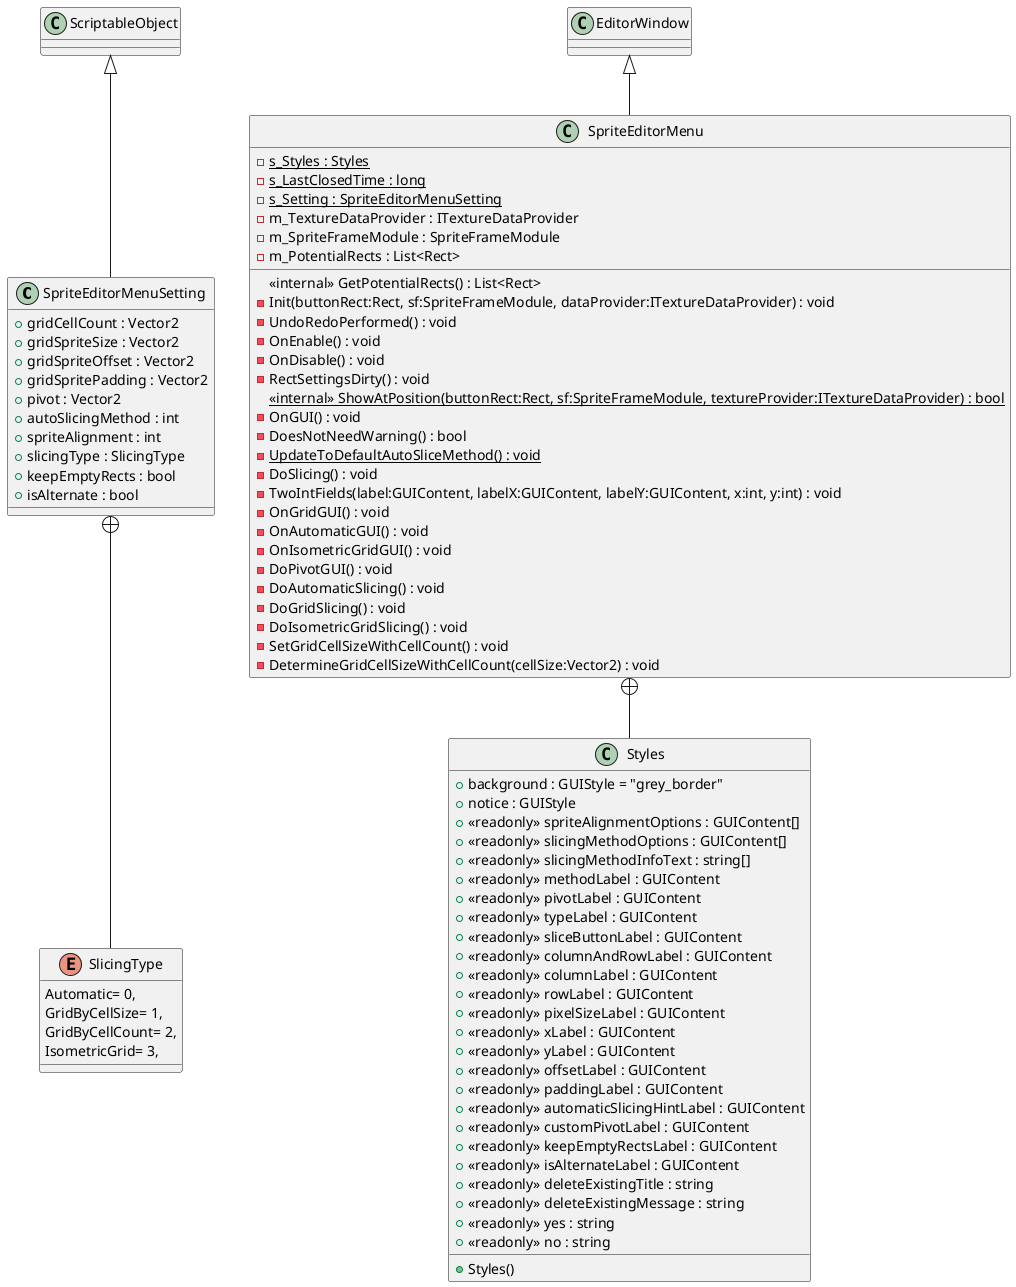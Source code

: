 @startuml
class SpriteEditorMenuSetting {
    + gridCellCount : Vector2
    + gridSpriteSize : Vector2
    + gridSpriteOffset : Vector2
    + gridSpritePadding : Vector2
    + pivot : Vector2
    + autoSlicingMethod : int
    + spriteAlignment : int
    + slicingType : SlicingType
    + keepEmptyRects : bool
    + isAlternate : bool
}
class SpriteEditorMenu {
    - {static} s_Styles : Styles
    - {static} s_LastClosedTime : long
    - {static} s_Setting : SpriteEditorMenuSetting
    - m_TextureDataProvider : ITextureDataProvider
    - m_SpriteFrameModule : SpriteFrameModule
    - m_PotentialRects : List<Rect>
    <<internal>> GetPotentialRects() : List<Rect>
    - Init(buttonRect:Rect, sf:SpriteFrameModule, dataProvider:ITextureDataProvider) : void
    - UndoRedoPerformed() : void
    - OnEnable() : void
    - OnDisable() : void
    - RectSettingsDirty() : void
    <<internal>> {static} ShowAtPosition(buttonRect:Rect, sf:SpriteFrameModule, textureProvider:ITextureDataProvider) : bool
    - OnGUI() : void
    - DoesNotNeedWarning() : bool
    - {static} UpdateToDefaultAutoSliceMethod() : void
    - DoSlicing() : void
    - TwoIntFields(label:GUIContent, labelX:GUIContent, labelY:GUIContent, x:int, y:int) : void
    - OnGridGUI() : void
    - OnAutomaticGUI() : void
    - OnIsometricGridGUI() : void
    - DoPivotGUI() : void
    - DoAutomaticSlicing() : void
    - DoGridSlicing() : void
    - DoIsometricGridSlicing() : void
    - SetGridCellSizeWithCellCount() : void
    - DetermineGridCellSizeWithCellCount(cellSize:Vector2) : void
}
enum SlicingType {
    Automatic= 0,
    GridByCellSize= 1,
    GridByCellCount= 2,
    IsometricGrid= 3,
}
class Styles {
    + background : GUIStyle = "grey_border"
    + notice : GUIStyle
    + Styles()
    + <<readonly>> spriteAlignmentOptions : GUIContent[]
    + <<readonly>> slicingMethodOptions : GUIContent[]
    + <<readonly>> slicingMethodInfoText : string[]
    + <<readonly>> methodLabel : GUIContent
    + <<readonly>> pivotLabel : GUIContent
    + <<readonly>> typeLabel : GUIContent
    + <<readonly>> sliceButtonLabel : GUIContent
    + <<readonly>> columnAndRowLabel : GUIContent
    + <<readonly>> columnLabel : GUIContent
    + <<readonly>> rowLabel : GUIContent
    + <<readonly>> pixelSizeLabel : GUIContent
    + <<readonly>> xLabel : GUIContent
    + <<readonly>> yLabel : GUIContent
    + <<readonly>> offsetLabel : GUIContent
    + <<readonly>> paddingLabel : GUIContent
    + <<readonly>> automaticSlicingHintLabel : GUIContent
    + <<readonly>> customPivotLabel : GUIContent
    + <<readonly>> keepEmptyRectsLabel : GUIContent
    + <<readonly>> isAlternateLabel : GUIContent
    + <<readonly>> deleteExistingTitle : string
    + <<readonly>> deleteExistingMessage : string
    + <<readonly>> yes : string
    + <<readonly>> no : string
}
ScriptableObject <|-- SpriteEditorMenuSetting
EditorWindow <|-- SpriteEditorMenu
SpriteEditorMenuSetting +-- SlicingType
SpriteEditorMenu +-- Styles
@enduml
